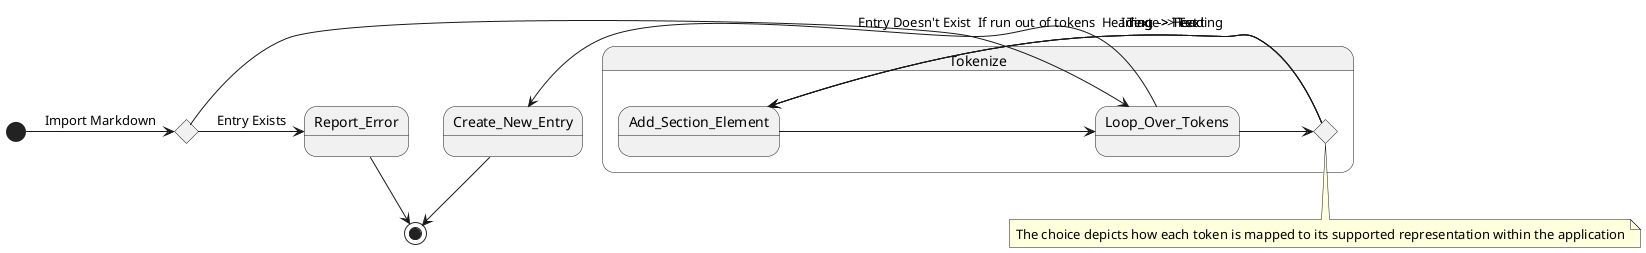 @startuml

state Diary_Exists <<choice>>

[*] -> Diary_Exists : Import Markdown

Diary_Exists -> Report_Error : Entry Exists
Report_Error --> [*]

state Tokenize {
	state Match_Token <<choice>>

	Diary_Exists -> Loop_Over_Tokens : Entry Doesn't Exist
	Loop_Over_Tokens -> Match_Token

	Match_Token -> Add_Section_Element : Heading -> Heading
	Match_Token -> Add_Section_Element : Image -> Text
	Match_Token -> Add_Section_Element : Text -> Text

	Add_Section_Element -> Loop_Over_Tokens
}

Loop_Over_Tokens -> Create_New_Entry : If run out of tokens
Create_New_Entry --> [*]

note bottom of Match_Token : The choice depicts how each token is mapped to its supported representation within the application

@enduml
